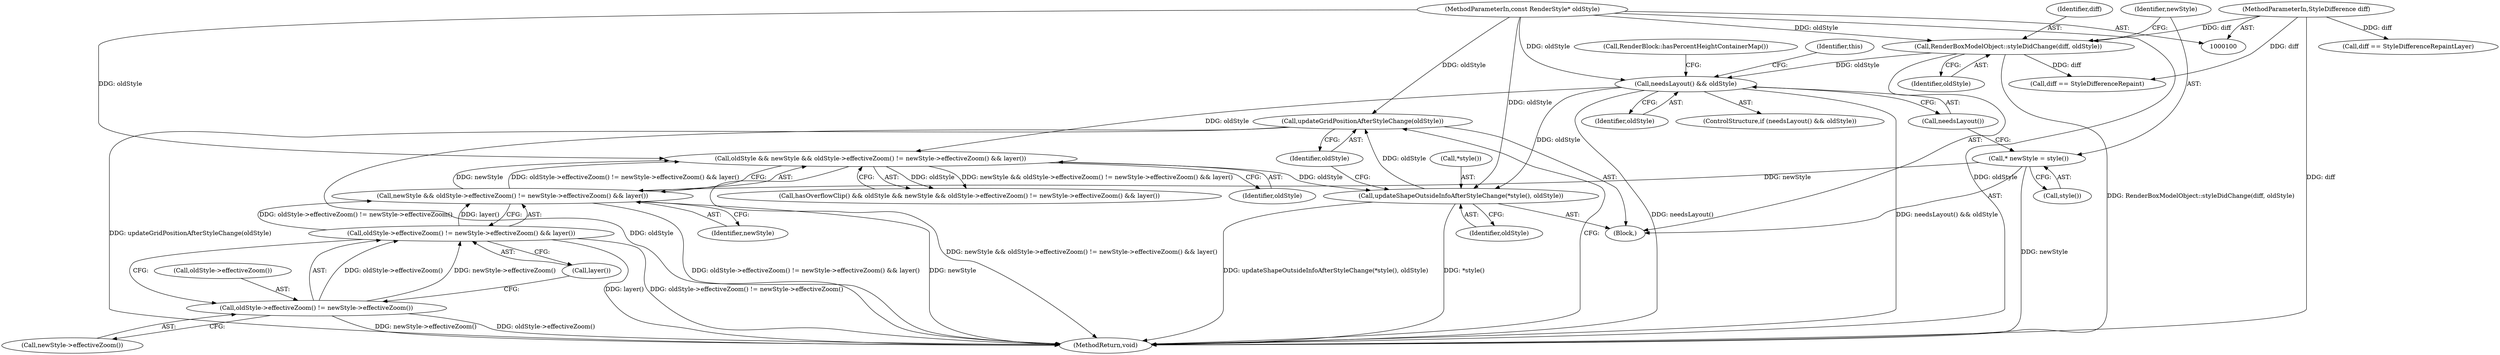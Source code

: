 digraph "0_Chrome_b2b21468c1f7f08b30a7c1755316f6026c50eb2a_4@API" {
"1000223" [label="(Call,updateGridPositionAfterStyleChange(oldStyle))"];
"1000219" [label="(Call,updateShapeOutsideInfoAfterStyleChange(*style(), oldStyle))"];
"1000150" [label="(Call,oldStyle && newStyle && oldStyle->effectiveZoom() != newStyle->effectiveZoom() && layer())"];
"1000116" [label="(Call,needsLayout() && oldStyle)"];
"1000108" [label="(Call,RenderBoxModelObject::styleDidChange(diff, oldStyle))"];
"1000101" [label="(MethodParameterIn,StyleDifference diff)"];
"1000102" [label="(MethodParameterIn,const RenderStyle* oldStyle)"];
"1000152" [label="(Call,newStyle && oldStyle->effectiveZoom() != newStyle->effectiveZoom() && layer())"];
"1000112" [label="(Call,* newStyle = style())"];
"1000154" [label="(Call,oldStyle->effectiveZoom() != newStyle->effectiveZoom() && layer())"];
"1000155" [label="(Call,oldStyle->effectiveZoom() != newStyle->effectiveZoom())"];
"1000116" [label="(Call,needsLayout() && oldStyle)"];
"1000118" [label="(Identifier,oldStyle)"];
"1000155" [label="(Call,oldStyle->effectiveZoom() != newStyle->effectiveZoom())"];
"1000151" [label="(Identifier,oldStyle)"];
"1000148" [label="(Call,hasOverflowClip() && oldStyle && newStyle && oldStyle->effectiveZoom() != newStyle->effectiveZoom() && layer())"];
"1000139" [label="(Call,RenderBlock::hasPercentHeightContainerMap())"];
"1000186" [label="(Call,diff == StyleDifferenceRepaint)"];
"1000220" [label="(Call,*style())"];
"1000224" [label="(Identifier,oldStyle)"];
"1000109" [label="(Identifier,diff)"];
"1000153" [label="(Identifier,newStyle)"];
"1000154" [label="(Call,oldStyle->effectiveZoom() != newStyle->effectiveZoom() && layer())"];
"1000152" [label="(Call,newStyle && oldStyle->effectiveZoom() != newStyle->effectiveZoom() && layer())"];
"1000121" [label="(Identifier,this)"];
"1000113" [label="(Identifier,newStyle)"];
"1000150" [label="(Call,oldStyle && newStyle && oldStyle->effectiveZoom() != newStyle->effectiveZoom() && layer())"];
"1000108" [label="(Call,RenderBoxModelObject::styleDidChange(diff, oldStyle))"];
"1000189" [label="(Call,diff == StyleDifferenceRepaintLayer)"];
"1000156" [label="(Call,oldStyle->effectiveZoom())"];
"1000223" [label="(Call,updateGridPositionAfterStyleChange(oldStyle))"];
"1000115" [label="(ControlStructure,if (needsLayout() && oldStyle))"];
"1000112" [label="(Call,* newStyle = style())"];
"1000114" [label="(Call,style())"];
"1000222" [label="(Identifier,oldStyle)"];
"1000157" [label="(Call,newStyle->effectiveZoom())"];
"1000101" [label="(MethodParameterIn,StyleDifference diff)"];
"1000102" [label="(MethodParameterIn,const RenderStyle* oldStyle)"];
"1000103" [label="(Block,)"];
"1000219" [label="(Call,updateShapeOutsideInfoAfterStyleChange(*style(), oldStyle))"];
"1000225" [label="(MethodReturn,void)"];
"1000110" [label="(Identifier,oldStyle)"];
"1000158" [label="(Call,layer())"];
"1000117" [label="(Call,needsLayout())"];
"1000223" -> "1000103"  [label="AST: "];
"1000223" -> "1000224"  [label="CFG: "];
"1000224" -> "1000223"  [label="AST: "];
"1000225" -> "1000223"  [label="CFG: "];
"1000223" -> "1000225"  [label="DDG: updateGridPositionAfterStyleChange(oldStyle)"];
"1000223" -> "1000225"  [label="DDG: oldStyle"];
"1000219" -> "1000223"  [label="DDG: oldStyle"];
"1000102" -> "1000223"  [label="DDG: oldStyle"];
"1000219" -> "1000103"  [label="AST: "];
"1000219" -> "1000222"  [label="CFG: "];
"1000220" -> "1000219"  [label="AST: "];
"1000222" -> "1000219"  [label="AST: "];
"1000224" -> "1000219"  [label="CFG: "];
"1000219" -> "1000225"  [label="DDG: updateShapeOutsideInfoAfterStyleChange(*style(), oldStyle)"];
"1000219" -> "1000225"  [label="DDG: *style()"];
"1000150" -> "1000219"  [label="DDG: oldStyle"];
"1000116" -> "1000219"  [label="DDG: oldStyle"];
"1000102" -> "1000219"  [label="DDG: oldStyle"];
"1000150" -> "1000148"  [label="AST: "];
"1000150" -> "1000151"  [label="CFG: "];
"1000150" -> "1000152"  [label="CFG: "];
"1000151" -> "1000150"  [label="AST: "];
"1000152" -> "1000150"  [label="AST: "];
"1000148" -> "1000150"  [label="CFG: "];
"1000150" -> "1000225"  [label="DDG: newStyle && oldStyle->effectiveZoom() != newStyle->effectiveZoom() && layer()"];
"1000150" -> "1000148"  [label="DDG: oldStyle"];
"1000150" -> "1000148"  [label="DDG: newStyle && oldStyle->effectiveZoom() != newStyle->effectiveZoom() && layer()"];
"1000116" -> "1000150"  [label="DDG: oldStyle"];
"1000102" -> "1000150"  [label="DDG: oldStyle"];
"1000152" -> "1000150"  [label="DDG: newStyle"];
"1000152" -> "1000150"  [label="DDG: oldStyle->effectiveZoom() != newStyle->effectiveZoom() && layer()"];
"1000116" -> "1000115"  [label="AST: "];
"1000116" -> "1000117"  [label="CFG: "];
"1000116" -> "1000118"  [label="CFG: "];
"1000117" -> "1000116"  [label="AST: "];
"1000118" -> "1000116"  [label="AST: "];
"1000121" -> "1000116"  [label="CFG: "];
"1000139" -> "1000116"  [label="CFG: "];
"1000116" -> "1000225"  [label="DDG: needsLayout()"];
"1000116" -> "1000225"  [label="DDG: needsLayout() && oldStyle"];
"1000108" -> "1000116"  [label="DDG: oldStyle"];
"1000102" -> "1000116"  [label="DDG: oldStyle"];
"1000108" -> "1000103"  [label="AST: "];
"1000108" -> "1000110"  [label="CFG: "];
"1000109" -> "1000108"  [label="AST: "];
"1000110" -> "1000108"  [label="AST: "];
"1000113" -> "1000108"  [label="CFG: "];
"1000108" -> "1000225"  [label="DDG: RenderBoxModelObject::styleDidChange(diff, oldStyle)"];
"1000101" -> "1000108"  [label="DDG: diff"];
"1000102" -> "1000108"  [label="DDG: oldStyle"];
"1000108" -> "1000186"  [label="DDG: diff"];
"1000101" -> "1000100"  [label="AST: "];
"1000101" -> "1000225"  [label="DDG: diff"];
"1000101" -> "1000186"  [label="DDG: diff"];
"1000101" -> "1000189"  [label="DDG: diff"];
"1000102" -> "1000100"  [label="AST: "];
"1000102" -> "1000225"  [label="DDG: oldStyle"];
"1000152" -> "1000153"  [label="CFG: "];
"1000152" -> "1000154"  [label="CFG: "];
"1000153" -> "1000152"  [label="AST: "];
"1000154" -> "1000152"  [label="AST: "];
"1000152" -> "1000225"  [label="DDG: oldStyle->effectiveZoom() != newStyle->effectiveZoom() && layer()"];
"1000152" -> "1000225"  [label="DDG: newStyle"];
"1000112" -> "1000152"  [label="DDG: newStyle"];
"1000154" -> "1000152"  [label="DDG: oldStyle->effectiveZoom() != newStyle->effectiveZoom()"];
"1000154" -> "1000152"  [label="DDG: layer()"];
"1000112" -> "1000103"  [label="AST: "];
"1000112" -> "1000114"  [label="CFG: "];
"1000113" -> "1000112"  [label="AST: "];
"1000114" -> "1000112"  [label="AST: "];
"1000117" -> "1000112"  [label="CFG: "];
"1000112" -> "1000225"  [label="DDG: newStyle"];
"1000154" -> "1000155"  [label="CFG: "];
"1000154" -> "1000158"  [label="CFG: "];
"1000155" -> "1000154"  [label="AST: "];
"1000158" -> "1000154"  [label="AST: "];
"1000154" -> "1000225"  [label="DDG: oldStyle->effectiveZoom() != newStyle->effectiveZoom()"];
"1000154" -> "1000225"  [label="DDG: layer()"];
"1000155" -> "1000154"  [label="DDG: oldStyle->effectiveZoom()"];
"1000155" -> "1000154"  [label="DDG: newStyle->effectiveZoom()"];
"1000155" -> "1000157"  [label="CFG: "];
"1000156" -> "1000155"  [label="AST: "];
"1000157" -> "1000155"  [label="AST: "];
"1000158" -> "1000155"  [label="CFG: "];
"1000155" -> "1000225"  [label="DDG: newStyle->effectiveZoom()"];
"1000155" -> "1000225"  [label="DDG: oldStyle->effectiveZoom()"];
}
